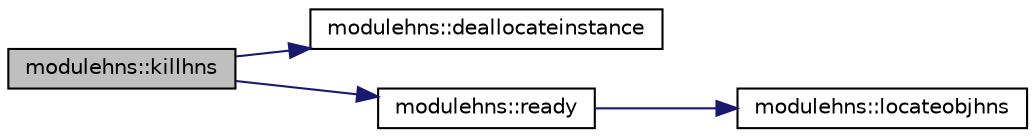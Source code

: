 digraph "modulehns::killhns"
{
 // LATEX_PDF_SIZE
  edge [fontname="Helvetica",fontsize="10",labelfontname="Helvetica",labelfontsize="10"];
  node [fontname="Helvetica",fontsize="10",shape=record];
  rankdir="LR";
  Node1 [label="modulehns::killhns",height=0.2,width=0.4,color="black", fillcolor="grey75", style="filled", fontcolor="black",tooltip=" "];
  Node1 -> Node2 [color="midnightblue",fontsize="10",style="solid",fontname="Helvetica"];
  Node2 [label="modulehns::deallocateinstance",height=0.2,width=0.4,color="black", fillcolor="white", style="filled",URL="$namespacemodulehns.html#a3c016aeb7936c47cd4071d8b9aa3ac75",tooltip=" "];
  Node1 -> Node3 [color="midnightblue",fontsize="10",style="solid",fontname="Helvetica"];
  Node3 [label="modulehns::ready",height=0.2,width=0.4,color="black", fillcolor="white", style="filled",URL="$namespacemodulehns.html#a1b4bda03d346568b51278fca35b05366",tooltip=" "];
  Node3 -> Node4 [color="midnightblue",fontsize="10",style="solid",fontname="Helvetica"];
  Node4 [label="modulehns::locateobjhns",height=0.2,width=0.4,color="black", fillcolor="white", style="filled",URL="$namespacemodulehns.html#aff869b6b5dffbe4b2d00b777a1c0455d",tooltip=" "];
}
